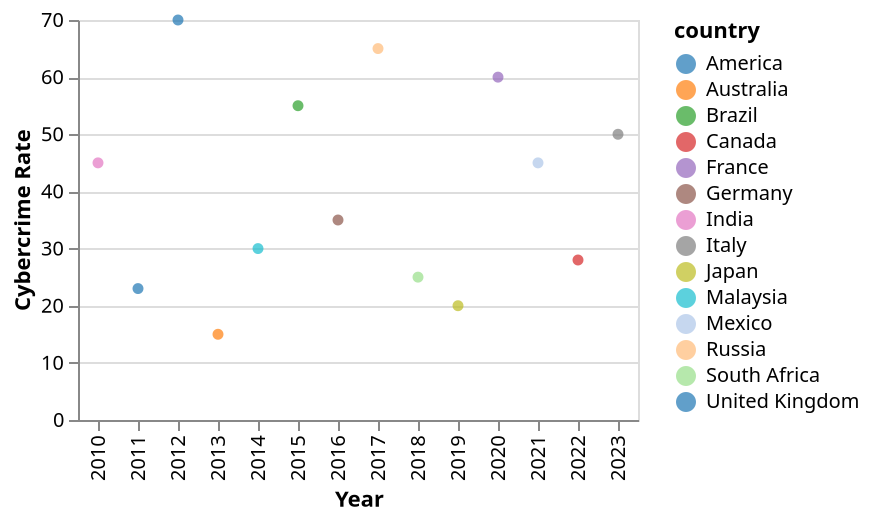 {
  "$schema": "https://vega.github.io/schema/vega-lite/v5.json",
  "description": "Comparison of cybercrime rate through the years",
  "data": {
    "values": [
      {"year": 2010, "rate": 45, "country": "India"},
      {"year": 2011, "rate": 23, "country": "America"},
      {"year": 2012, "rate": 70, "country": "United Kingdom"},
      {"year": 2013, "rate": 15, "country": "Australia"},
      {"year": 2014, "rate": 30, "country": "Malaysia"},
      {"year": 2015, "rate": 55, "country": "Brazil"},
      {"year": 2016, "rate": 35, "country": "Germany"},
      {"year": 2017, "rate": 65, "country": "Russia"},
      {"year": 2018, "rate": 25, "country": "South Africa"},
      {"year": 2019, "rate": 20, "country": "Japan"},
      {"year": 2020, "rate": 60, "country": "France"},
      {"year": 2021, "rate": 45, "country": "Mexico"},
      {"year": 2022, "rate": 28, "country": "Canada"},
      {"year": 2023, "rate": 50, "country": "Italy"}
    ]
  },
  "mark": {"type": "point", "filled": true, "shape": "circle"},
  "encoding": {
    "x": {"field": "year", "type": "ordinal", "title": "Year"},
    "y": {"field": "rate", "type": "quantitative", "title": "Cybercrime Rate"},
    "color": {
      "field": "country",
      "type": "nominal",
      "scale": {
        "range": [
          "#1f77b4",
          "#ff7f0e",
          "#2ca02c",
          "#d62728",
          "#9467bd",
          "#8c564b",
          "#e377c2",
          "#7f7f7f",
          "#bcbd22",
          "#17becf",
          "#aec7e8",
          "#ffbb78",
          "#98df8a"
        ]
      }
    }
  },
  "config": {}
}